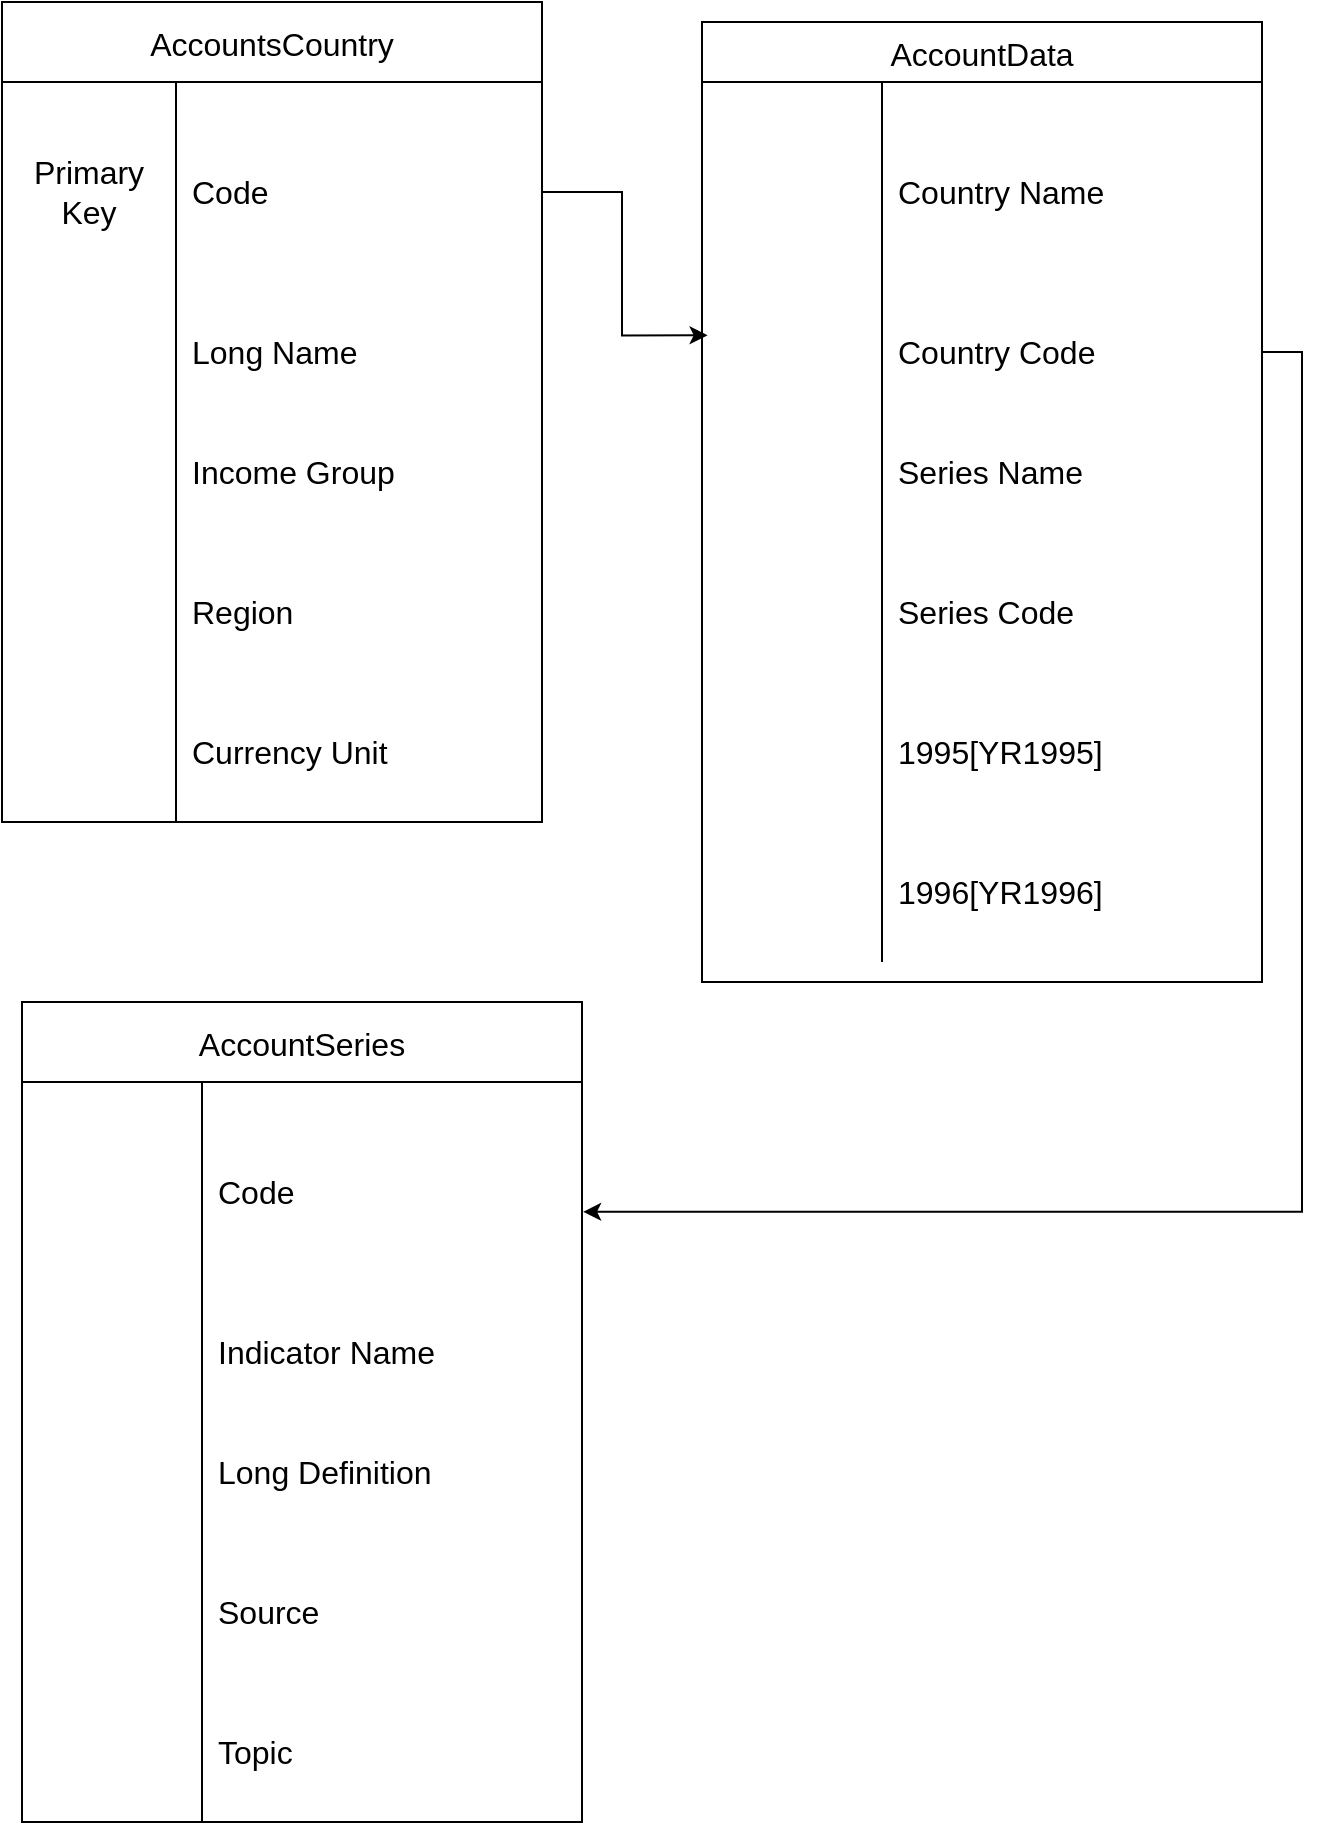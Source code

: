 <mxfile version="21.3.7" type="github">
  <diagram id="R2lEEEUBdFMjLlhIrx00" name="Page-1">
    <mxGraphModel dx="2748" dy="1098" grid="1" gridSize="10" guides="1" tooltips="1" connect="1" arrows="1" fold="1" page="1" pageScale="1" pageWidth="850" pageHeight="1100" math="0" shadow="0" extFonts="Permanent Marker^https://fonts.googleapis.com/css?family=Permanent+Marker">
      <root>
        <mxCell id="0" />
        <mxCell id="1" parent="0" />
        <mxCell id="W25wlZc22ALUk2tBiLoL-24" value="AccountsCountry" style="shape=table;startSize=40;container=1;collapsible=0;childLayout=tableLayout;fixedRows=1;rowLines=0;fontStyle=0;strokeColor=default;fontSize=16;" vertex="1" parent="1">
          <mxGeometry x="50" y="260" width="270" height="410" as="geometry" />
        </mxCell>
        <mxCell id="W25wlZc22ALUk2tBiLoL-25" value="" style="shape=tableRow;horizontal=0;startSize=0;swimlaneHead=0;swimlaneBody=0;top=0;left=0;bottom=0;right=0;collapsible=0;dropTarget=0;fillColor=none;points=[[0,0.5],[1,0.5]];portConstraint=eastwest;strokeColor=inherit;fontSize=16;" vertex="1" parent="W25wlZc22ALUk2tBiLoL-24">
          <mxGeometry y="40" width="270" height="110" as="geometry" />
        </mxCell>
        <mxCell id="W25wlZc22ALUk2tBiLoL-26" value="Primary Key" style="shape=partialRectangle;html=1;whiteSpace=wrap;connectable=0;fillColor=none;top=0;left=0;bottom=0;right=0;overflow=hidden;pointerEvents=1;strokeColor=inherit;fontSize=16;" vertex="1" parent="W25wlZc22ALUk2tBiLoL-25">
          <mxGeometry width="87" height="110" as="geometry">
            <mxRectangle width="87" height="110" as="alternateBounds" />
          </mxGeometry>
        </mxCell>
        <mxCell id="W25wlZc22ALUk2tBiLoL-27" value="Code" style="shape=partialRectangle;html=1;whiteSpace=wrap;connectable=0;fillColor=none;top=0;left=0;bottom=0;right=0;align=left;spacingLeft=6;overflow=hidden;strokeColor=inherit;fontSize=16;" vertex="1" parent="W25wlZc22ALUk2tBiLoL-25">
          <mxGeometry x="87" width="183" height="110" as="geometry">
            <mxRectangle width="183" height="110" as="alternateBounds" />
          </mxGeometry>
        </mxCell>
        <mxCell id="W25wlZc22ALUk2tBiLoL-28" value="" style="shape=tableRow;horizontal=0;startSize=0;swimlaneHead=0;swimlaneBody=0;top=0;left=0;bottom=0;right=0;collapsible=0;dropTarget=0;fillColor=none;points=[[0,0.5],[1,0.5]];portConstraint=eastwest;strokeColor=inherit;fontSize=16;" vertex="1" parent="W25wlZc22ALUk2tBiLoL-24">
          <mxGeometry y="150" width="270" height="50" as="geometry" />
        </mxCell>
        <mxCell id="W25wlZc22ALUk2tBiLoL-29" value="" style="shape=partialRectangle;html=1;whiteSpace=wrap;connectable=0;fillColor=none;top=0;left=0;bottom=0;right=0;overflow=hidden;strokeColor=inherit;fontSize=16;" vertex="1" parent="W25wlZc22ALUk2tBiLoL-28">
          <mxGeometry width="87" height="50" as="geometry">
            <mxRectangle width="87" height="50" as="alternateBounds" />
          </mxGeometry>
        </mxCell>
        <mxCell id="W25wlZc22ALUk2tBiLoL-30" value="Long Name" style="shape=partialRectangle;html=1;whiteSpace=wrap;connectable=0;fillColor=none;top=0;left=0;bottom=0;right=0;align=left;spacingLeft=6;overflow=hidden;strokeColor=inherit;fontSize=16;" vertex="1" parent="W25wlZc22ALUk2tBiLoL-28">
          <mxGeometry x="87" width="183" height="50" as="geometry">
            <mxRectangle width="183" height="50" as="alternateBounds" />
          </mxGeometry>
        </mxCell>
        <mxCell id="W25wlZc22ALUk2tBiLoL-31" value="" style="shape=tableRow;horizontal=0;startSize=0;swimlaneHead=0;swimlaneBody=0;top=0;left=0;bottom=0;right=0;collapsible=0;dropTarget=0;fillColor=none;points=[[0,0.5],[1,0.5]];portConstraint=eastwest;strokeColor=inherit;fontSize=16;" vertex="1" parent="W25wlZc22ALUk2tBiLoL-24">
          <mxGeometry y="200" width="270" height="70" as="geometry" />
        </mxCell>
        <mxCell id="W25wlZc22ALUk2tBiLoL-32" value="" style="shape=partialRectangle;html=1;whiteSpace=wrap;connectable=0;fillColor=none;top=0;left=0;bottom=0;right=0;overflow=hidden;strokeColor=inherit;fontSize=16;" vertex="1" parent="W25wlZc22ALUk2tBiLoL-31">
          <mxGeometry width="87" height="70" as="geometry">
            <mxRectangle width="87" height="70" as="alternateBounds" />
          </mxGeometry>
        </mxCell>
        <mxCell id="W25wlZc22ALUk2tBiLoL-33" value="Income Group" style="shape=partialRectangle;html=1;whiteSpace=wrap;connectable=0;fillColor=none;top=0;left=0;bottom=0;right=0;align=left;spacingLeft=6;overflow=hidden;strokeColor=inherit;fontSize=16;" vertex="1" parent="W25wlZc22ALUk2tBiLoL-31">
          <mxGeometry x="87" width="183" height="70" as="geometry">
            <mxRectangle width="183" height="70" as="alternateBounds" />
          </mxGeometry>
        </mxCell>
        <mxCell id="W25wlZc22ALUk2tBiLoL-71" style="shape=tableRow;horizontal=0;startSize=0;swimlaneHead=0;swimlaneBody=0;top=0;left=0;bottom=0;right=0;collapsible=0;dropTarget=0;fillColor=none;points=[[0,0.5],[1,0.5]];portConstraint=eastwest;strokeColor=inherit;fontSize=16;" vertex="1" parent="W25wlZc22ALUk2tBiLoL-24">
          <mxGeometry y="270" width="270" height="70" as="geometry" />
        </mxCell>
        <mxCell id="W25wlZc22ALUk2tBiLoL-72" value="" style="shape=partialRectangle;html=1;whiteSpace=wrap;connectable=0;fillColor=none;top=0;left=0;bottom=0;right=0;overflow=hidden;strokeColor=inherit;fontSize=16;" vertex="1" parent="W25wlZc22ALUk2tBiLoL-71">
          <mxGeometry width="87" height="70" as="geometry">
            <mxRectangle width="87" height="70" as="alternateBounds" />
          </mxGeometry>
        </mxCell>
        <mxCell id="W25wlZc22ALUk2tBiLoL-73" value="Region" style="shape=partialRectangle;html=1;whiteSpace=wrap;connectable=0;fillColor=none;top=0;left=0;bottom=0;right=0;align=left;spacingLeft=6;overflow=hidden;strokeColor=inherit;fontSize=16;" vertex="1" parent="W25wlZc22ALUk2tBiLoL-71">
          <mxGeometry x="87" width="183" height="70" as="geometry">
            <mxRectangle width="183" height="70" as="alternateBounds" />
          </mxGeometry>
        </mxCell>
        <mxCell id="W25wlZc22ALUk2tBiLoL-74" style="shape=tableRow;horizontal=0;startSize=0;swimlaneHead=0;swimlaneBody=0;top=0;left=0;bottom=0;right=0;collapsible=0;dropTarget=0;fillColor=none;points=[[0,0.5],[1,0.5]];portConstraint=eastwest;strokeColor=inherit;fontSize=16;" vertex="1" parent="W25wlZc22ALUk2tBiLoL-24">
          <mxGeometry y="340" width="270" height="70" as="geometry" />
        </mxCell>
        <mxCell id="W25wlZc22ALUk2tBiLoL-75" style="shape=partialRectangle;html=1;whiteSpace=wrap;connectable=0;fillColor=none;top=0;left=0;bottom=0;right=0;overflow=hidden;strokeColor=inherit;fontSize=16;" vertex="1" parent="W25wlZc22ALUk2tBiLoL-74">
          <mxGeometry width="87" height="70" as="geometry">
            <mxRectangle width="87" height="70" as="alternateBounds" />
          </mxGeometry>
        </mxCell>
        <mxCell id="W25wlZc22ALUk2tBiLoL-76" value="Currency Unit" style="shape=partialRectangle;html=1;whiteSpace=wrap;connectable=0;fillColor=none;top=0;left=0;bottom=0;right=0;align=left;spacingLeft=6;overflow=hidden;strokeColor=inherit;fontSize=16;" vertex="1" parent="W25wlZc22ALUk2tBiLoL-74">
          <mxGeometry x="87" width="183" height="70" as="geometry">
            <mxRectangle width="183" height="70" as="alternateBounds" />
          </mxGeometry>
        </mxCell>
        <mxCell id="W25wlZc22ALUk2tBiLoL-49" value="AccountData" style="shape=table;startSize=30;container=1;collapsible=0;childLayout=tableLayout;fixedRows=1;rowLines=0;fontStyle=0;strokeColor=default;fontSize=16;" vertex="1" parent="1">
          <mxGeometry x="400" y="270" width="280" height="480" as="geometry" />
        </mxCell>
        <mxCell id="W25wlZc22ALUk2tBiLoL-50" value="" style="shape=tableRow;horizontal=0;startSize=0;swimlaneHead=0;swimlaneBody=0;top=0;left=0;bottom=0;right=0;collapsible=0;dropTarget=0;fillColor=none;points=[[0,0.5],[1,0.5]];portConstraint=eastwest;strokeColor=inherit;fontSize=16;" vertex="1" parent="W25wlZc22ALUk2tBiLoL-49">
          <mxGeometry y="30" width="280" height="110" as="geometry" />
        </mxCell>
        <mxCell id="W25wlZc22ALUk2tBiLoL-51" value="" style="shape=partialRectangle;html=1;whiteSpace=wrap;connectable=0;fillColor=none;top=0;left=0;bottom=0;right=0;overflow=hidden;pointerEvents=1;strokeColor=inherit;fontSize=16;" vertex="1" parent="W25wlZc22ALUk2tBiLoL-50">
          <mxGeometry width="90" height="110" as="geometry">
            <mxRectangle width="90" height="110" as="alternateBounds" />
          </mxGeometry>
        </mxCell>
        <mxCell id="W25wlZc22ALUk2tBiLoL-52" value="Country Name" style="shape=partialRectangle;html=1;whiteSpace=wrap;connectable=0;fillColor=none;top=0;left=0;bottom=0;right=0;align=left;spacingLeft=6;overflow=hidden;strokeColor=inherit;fontSize=16;" vertex="1" parent="W25wlZc22ALUk2tBiLoL-50">
          <mxGeometry x="90" width="190" height="110" as="geometry">
            <mxRectangle width="190" height="110" as="alternateBounds" />
          </mxGeometry>
        </mxCell>
        <mxCell id="W25wlZc22ALUk2tBiLoL-53" value="" style="shape=tableRow;horizontal=0;startSize=0;swimlaneHead=0;swimlaneBody=0;top=0;left=0;bottom=0;right=0;collapsible=0;dropTarget=0;fillColor=none;points=[[0,0.5],[1,0.5]];portConstraint=eastwest;strokeColor=inherit;fontSize=16;" vertex="1" parent="W25wlZc22ALUk2tBiLoL-49">
          <mxGeometry y="140" width="280" height="50" as="geometry" />
        </mxCell>
        <mxCell id="W25wlZc22ALUk2tBiLoL-54" value="" style="shape=partialRectangle;html=1;whiteSpace=wrap;connectable=0;fillColor=none;top=0;left=0;bottom=0;right=0;overflow=hidden;strokeColor=inherit;fontSize=16;" vertex="1" parent="W25wlZc22ALUk2tBiLoL-53">
          <mxGeometry width="90" height="50" as="geometry">
            <mxRectangle width="90" height="50" as="alternateBounds" />
          </mxGeometry>
        </mxCell>
        <mxCell id="W25wlZc22ALUk2tBiLoL-55" value="Country Code" style="shape=partialRectangle;html=1;whiteSpace=wrap;connectable=0;fillColor=none;top=0;left=0;bottom=0;right=0;align=left;spacingLeft=6;overflow=hidden;strokeColor=inherit;fontSize=16;" vertex="1" parent="W25wlZc22ALUk2tBiLoL-53">
          <mxGeometry x="90" width="190" height="50" as="geometry">
            <mxRectangle width="190" height="50" as="alternateBounds" />
          </mxGeometry>
        </mxCell>
        <mxCell id="W25wlZc22ALUk2tBiLoL-56" value="" style="shape=tableRow;horizontal=0;startSize=0;swimlaneHead=0;swimlaneBody=0;top=0;left=0;bottom=0;right=0;collapsible=0;dropTarget=0;fillColor=none;points=[[0,0.5],[1,0.5]];portConstraint=eastwest;strokeColor=inherit;fontSize=16;" vertex="1" parent="W25wlZc22ALUk2tBiLoL-49">
          <mxGeometry y="190" width="280" height="70" as="geometry" />
        </mxCell>
        <mxCell id="W25wlZc22ALUk2tBiLoL-57" value="" style="shape=partialRectangle;html=1;whiteSpace=wrap;connectable=0;fillColor=none;top=0;left=0;bottom=0;right=0;overflow=hidden;strokeColor=inherit;fontSize=16;" vertex="1" parent="W25wlZc22ALUk2tBiLoL-56">
          <mxGeometry width="90" height="70" as="geometry">
            <mxRectangle width="90" height="70" as="alternateBounds" />
          </mxGeometry>
        </mxCell>
        <mxCell id="W25wlZc22ALUk2tBiLoL-58" value="Series Name" style="shape=partialRectangle;html=1;whiteSpace=wrap;connectable=0;fillColor=none;top=0;left=0;bottom=0;right=0;align=left;spacingLeft=6;overflow=hidden;strokeColor=inherit;fontSize=16;" vertex="1" parent="W25wlZc22ALUk2tBiLoL-56">
          <mxGeometry x="90" width="190" height="70" as="geometry">
            <mxRectangle width="190" height="70" as="alternateBounds" />
          </mxGeometry>
        </mxCell>
        <mxCell id="W25wlZc22ALUk2tBiLoL-77" style="shape=tableRow;horizontal=0;startSize=0;swimlaneHead=0;swimlaneBody=0;top=0;left=0;bottom=0;right=0;collapsible=0;dropTarget=0;fillColor=none;points=[[0,0.5],[1,0.5]];portConstraint=eastwest;strokeColor=inherit;fontSize=16;" vertex="1" parent="W25wlZc22ALUk2tBiLoL-49">
          <mxGeometry y="260" width="280" height="70" as="geometry" />
        </mxCell>
        <mxCell id="W25wlZc22ALUk2tBiLoL-78" style="shape=partialRectangle;html=1;whiteSpace=wrap;connectable=0;fillColor=none;top=0;left=0;bottom=0;right=0;overflow=hidden;strokeColor=inherit;fontSize=16;" vertex="1" parent="W25wlZc22ALUk2tBiLoL-77">
          <mxGeometry width="90" height="70" as="geometry">
            <mxRectangle width="90" height="70" as="alternateBounds" />
          </mxGeometry>
        </mxCell>
        <mxCell id="W25wlZc22ALUk2tBiLoL-79" value="Series Code" style="shape=partialRectangle;html=1;whiteSpace=wrap;connectable=0;fillColor=none;top=0;left=0;bottom=0;right=0;align=left;spacingLeft=6;overflow=hidden;strokeColor=inherit;fontSize=16;" vertex="1" parent="W25wlZc22ALUk2tBiLoL-77">
          <mxGeometry x="90" width="190" height="70" as="geometry">
            <mxRectangle width="190" height="70" as="alternateBounds" />
          </mxGeometry>
        </mxCell>
        <mxCell id="W25wlZc22ALUk2tBiLoL-80" style="shape=tableRow;horizontal=0;startSize=0;swimlaneHead=0;swimlaneBody=0;top=0;left=0;bottom=0;right=0;collapsible=0;dropTarget=0;fillColor=none;points=[[0,0.5],[1,0.5]];portConstraint=eastwest;strokeColor=inherit;fontSize=16;" vertex="1" parent="W25wlZc22ALUk2tBiLoL-49">
          <mxGeometry y="330" width="280" height="70" as="geometry" />
        </mxCell>
        <mxCell id="W25wlZc22ALUk2tBiLoL-81" style="shape=partialRectangle;html=1;whiteSpace=wrap;connectable=0;fillColor=none;top=0;left=0;bottom=0;right=0;overflow=hidden;strokeColor=inherit;fontSize=16;" vertex="1" parent="W25wlZc22ALUk2tBiLoL-80">
          <mxGeometry width="90" height="70" as="geometry">
            <mxRectangle width="90" height="70" as="alternateBounds" />
          </mxGeometry>
        </mxCell>
        <mxCell id="W25wlZc22ALUk2tBiLoL-82" value="1995[YR1995]" style="shape=partialRectangle;html=1;whiteSpace=wrap;connectable=0;fillColor=none;top=0;left=0;bottom=0;right=0;align=left;spacingLeft=6;overflow=hidden;strokeColor=inherit;fontSize=16;" vertex="1" parent="W25wlZc22ALUk2tBiLoL-80">
          <mxGeometry x="90" width="190" height="70" as="geometry">
            <mxRectangle width="190" height="70" as="alternateBounds" />
          </mxGeometry>
        </mxCell>
        <mxCell id="W25wlZc22ALUk2tBiLoL-83" style="shape=tableRow;horizontal=0;startSize=0;swimlaneHead=0;swimlaneBody=0;top=0;left=0;bottom=0;right=0;collapsible=0;dropTarget=0;fillColor=none;points=[[0,0.5],[1,0.5]];portConstraint=eastwest;strokeColor=inherit;fontSize=16;" vertex="1" parent="W25wlZc22ALUk2tBiLoL-49">
          <mxGeometry y="400" width="280" height="70" as="geometry" />
        </mxCell>
        <mxCell id="W25wlZc22ALUk2tBiLoL-84" style="shape=partialRectangle;html=1;whiteSpace=wrap;connectable=0;fillColor=none;top=0;left=0;bottom=0;right=0;overflow=hidden;strokeColor=inherit;fontSize=16;" vertex="1" parent="W25wlZc22ALUk2tBiLoL-83">
          <mxGeometry width="90" height="70" as="geometry">
            <mxRectangle width="90" height="70" as="alternateBounds" />
          </mxGeometry>
        </mxCell>
        <mxCell id="W25wlZc22ALUk2tBiLoL-85" value="1996[YR1996]" style="shape=partialRectangle;html=1;whiteSpace=wrap;connectable=0;fillColor=none;top=0;left=0;bottom=0;right=0;align=left;spacingLeft=6;overflow=hidden;strokeColor=inherit;fontSize=16;" vertex="1" parent="W25wlZc22ALUk2tBiLoL-83">
          <mxGeometry x="90" width="190" height="70" as="geometry">
            <mxRectangle width="190" height="70" as="alternateBounds" />
          </mxGeometry>
        </mxCell>
        <mxCell id="W25wlZc22ALUk2tBiLoL-59" value="AccountSeries" style="shape=table;startSize=40;container=1;collapsible=0;childLayout=tableLayout;fixedRows=1;rowLines=0;fontStyle=0;strokeColor=default;fontSize=16;" vertex="1" parent="1">
          <mxGeometry x="60" y="760" width="280" height="410" as="geometry" />
        </mxCell>
        <mxCell id="W25wlZc22ALUk2tBiLoL-60" value="" style="shape=tableRow;horizontal=0;startSize=0;swimlaneHead=0;swimlaneBody=0;top=0;left=0;bottom=0;right=0;collapsible=0;dropTarget=0;fillColor=none;points=[[0,0.5],[1,0.5]];portConstraint=eastwest;strokeColor=inherit;fontSize=16;" vertex="1" parent="W25wlZc22ALUk2tBiLoL-59">
          <mxGeometry y="40" width="280" height="110" as="geometry" />
        </mxCell>
        <mxCell id="W25wlZc22ALUk2tBiLoL-61" value="" style="shape=partialRectangle;html=1;whiteSpace=wrap;connectable=0;fillColor=none;top=0;left=0;bottom=0;right=0;overflow=hidden;pointerEvents=1;strokeColor=inherit;fontSize=16;" vertex="1" parent="W25wlZc22ALUk2tBiLoL-60">
          <mxGeometry width="90" height="110" as="geometry">
            <mxRectangle width="90" height="110" as="alternateBounds" />
          </mxGeometry>
        </mxCell>
        <mxCell id="W25wlZc22ALUk2tBiLoL-62" value="Code" style="shape=partialRectangle;html=1;whiteSpace=wrap;connectable=0;fillColor=none;top=0;left=0;bottom=0;right=0;align=left;spacingLeft=6;overflow=hidden;strokeColor=inherit;fontSize=16;" vertex="1" parent="W25wlZc22ALUk2tBiLoL-60">
          <mxGeometry x="90" width="190" height="110" as="geometry">
            <mxRectangle width="190" height="110" as="alternateBounds" />
          </mxGeometry>
        </mxCell>
        <mxCell id="W25wlZc22ALUk2tBiLoL-63" value="" style="shape=tableRow;horizontal=0;startSize=0;swimlaneHead=0;swimlaneBody=0;top=0;left=0;bottom=0;right=0;collapsible=0;dropTarget=0;fillColor=none;points=[[0,0.5],[1,0.5]];portConstraint=eastwest;strokeColor=inherit;fontSize=16;" vertex="1" parent="W25wlZc22ALUk2tBiLoL-59">
          <mxGeometry y="150" width="280" height="50" as="geometry" />
        </mxCell>
        <mxCell id="W25wlZc22ALUk2tBiLoL-64" value="" style="shape=partialRectangle;html=1;whiteSpace=wrap;connectable=0;fillColor=none;top=0;left=0;bottom=0;right=0;overflow=hidden;strokeColor=inherit;fontSize=16;" vertex="1" parent="W25wlZc22ALUk2tBiLoL-63">
          <mxGeometry width="90" height="50" as="geometry">
            <mxRectangle width="90" height="50" as="alternateBounds" />
          </mxGeometry>
        </mxCell>
        <mxCell id="W25wlZc22ALUk2tBiLoL-65" value="Indicator Name" style="shape=partialRectangle;html=1;whiteSpace=wrap;connectable=0;fillColor=none;top=0;left=0;bottom=0;right=0;align=left;spacingLeft=6;overflow=hidden;strokeColor=inherit;fontSize=16;" vertex="1" parent="W25wlZc22ALUk2tBiLoL-63">
          <mxGeometry x="90" width="190" height="50" as="geometry">
            <mxRectangle width="190" height="50" as="alternateBounds" />
          </mxGeometry>
        </mxCell>
        <mxCell id="W25wlZc22ALUk2tBiLoL-66" value="" style="shape=tableRow;horizontal=0;startSize=0;swimlaneHead=0;swimlaneBody=0;top=0;left=0;bottom=0;right=0;collapsible=0;dropTarget=0;fillColor=none;points=[[0,0.5],[1,0.5]];portConstraint=eastwest;strokeColor=inherit;fontSize=16;" vertex="1" parent="W25wlZc22ALUk2tBiLoL-59">
          <mxGeometry y="200" width="280" height="70" as="geometry" />
        </mxCell>
        <mxCell id="W25wlZc22ALUk2tBiLoL-67" value="" style="shape=partialRectangle;html=1;whiteSpace=wrap;connectable=0;fillColor=none;top=0;left=0;bottom=0;right=0;overflow=hidden;strokeColor=inherit;fontSize=16;" vertex="1" parent="W25wlZc22ALUk2tBiLoL-66">
          <mxGeometry width="90" height="70" as="geometry">
            <mxRectangle width="90" height="70" as="alternateBounds" />
          </mxGeometry>
        </mxCell>
        <mxCell id="W25wlZc22ALUk2tBiLoL-68" value="Long Definition" style="shape=partialRectangle;html=1;whiteSpace=wrap;connectable=0;fillColor=none;top=0;left=0;bottom=0;right=0;align=left;spacingLeft=6;overflow=hidden;strokeColor=inherit;fontSize=16;" vertex="1" parent="W25wlZc22ALUk2tBiLoL-66">
          <mxGeometry x="90" width="190" height="70" as="geometry">
            <mxRectangle width="190" height="70" as="alternateBounds" />
          </mxGeometry>
        </mxCell>
        <mxCell id="W25wlZc22ALUk2tBiLoL-86" style="shape=tableRow;horizontal=0;startSize=0;swimlaneHead=0;swimlaneBody=0;top=0;left=0;bottom=0;right=0;collapsible=0;dropTarget=0;fillColor=none;points=[[0,0.5],[1,0.5]];portConstraint=eastwest;strokeColor=inherit;fontSize=16;" vertex="1" parent="W25wlZc22ALUk2tBiLoL-59">
          <mxGeometry y="270" width="280" height="70" as="geometry" />
        </mxCell>
        <mxCell id="W25wlZc22ALUk2tBiLoL-87" style="shape=partialRectangle;html=1;whiteSpace=wrap;connectable=0;fillColor=none;top=0;left=0;bottom=0;right=0;overflow=hidden;strokeColor=inherit;fontSize=16;" vertex="1" parent="W25wlZc22ALUk2tBiLoL-86">
          <mxGeometry width="90" height="70" as="geometry">
            <mxRectangle width="90" height="70" as="alternateBounds" />
          </mxGeometry>
        </mxCell>
        <mxCell id="W25wlZc22ALUk2tBiLoL-88" value="Source" style="shape=partialRectangle;html=1;whiteSpace=wrap;connectable=0;fillColor=none;top=0;left=0;bottom=0;right=0;align=left;spacingLeft=6;overflow=hidden;strokeColor=inherit;fontSize=16;" vertex="1" parent="W25wlZc22ALUk2tBiLoL-86">
          <mxGeometry x="90" width="190" height="70" as="geometry">
            <mxRectangle width="190" height="70" as="alternateBounds" />
          </mxGeometry>
        </mxCell>
        <mxCell id="W25wlZc22ALUk2tBiLoL-89" style="shape=tableRow;horizontal=0;startSize=0;swimlaneHead=0;swimlaneBody=0;top=0;left=0;bottom=0;right=0;collapsible=0;dropTarget=0;fillColor=none;points=[[0,0.5],[1,0.5]];portConstraint=eastwest;strokeColor=inherit;fontSize=16;" vertex="1" parent="W25wlZc22ALUk2tBiLoL-59">
          <mxGeometry y="340" width="280" height="70" as="geometry" />
        </mxCell>
        <mxCell id="W25wlZc22ALUk2tBiLoL-90" style="shape=partialRectangle;html=1;whiteSpace=wrap;connectable=0;fillColor=none;top=0;left=0;bottom=0;right=0;overflow=hidden;strokeColor=inherit;fontSize=16;" vertex="1" parent="W25wlZc22ALUk2tBiLoL-89">
          <mxGeometry width="90" height="70" as="geometry">
            <mxRectangle width="90" height="70" as="alternateBounds" />
          </mxGeometry>
        </mxCell>
        <mxCell id="W25wlZc22ALUk2tBiLoL-91" value="Topic" style="shape=partialRectangle;html=1;whiteSpace=wrap;connectable=0;fillColor=none;top=0;left=0;bottom=0;right=0;align=left;spacingLeft=6;overflow=hidden;strokeColor=inherit;fontSize=16;" vertex="1" parent="W25wlZc22ALUk2tBiLoL-89">
          <mxGeometry x="90" width="190" height="70" as="geometry">
            <mxRectangle width="190" height="70" as="alternateBounds" />
          </mxGeometry>
        </mxCell>
        <mxCell id="W25wlZc22ALUk2tBiLoL-92" style="edgeStyle=orthogonalEdgeStyle;rounded=0;orthogonalLoop=1;jettySize=auto;html=1;entryX=0.01;entryY=0.333;entryDx=0;entryDy=0;entryPerimeter=0;" edge="1" parent="1" source="W25wlZc22ALUk2tBiLoL-25" target="W25wlZc22ALUk2tBiLoL-53">
          <mxGeometry relative="1" as="geometry" />
        </mxCell>
        <mxCell id="W25wlZc22ALUk2tBiLoL-96" style="edgeStyle=orthogonalEdgeStyle;rounded=0;orthogonalLoop=1;jettySize=auto;html=1;exitX=1;exitY=0.5;exitDx=0;exitDy=0;entryX=1.002;entryY=0.59;entryDx=0;entryDy=0;entryPerimeter=0;" edge="1" parent="1" source="W25wlZc22ALUk2tBiLoL-53" target="W25wlZc22ALUk2tBiLoL-60">
          <mxGeometry relative="1" as="geometry">
            <mxPoint x="750" y="880" as="targetPoint" />
          </mxGeometry>
        </mxCell>
      </root>
    </mxGraphModel>
  </diagram>
</mxfile>
